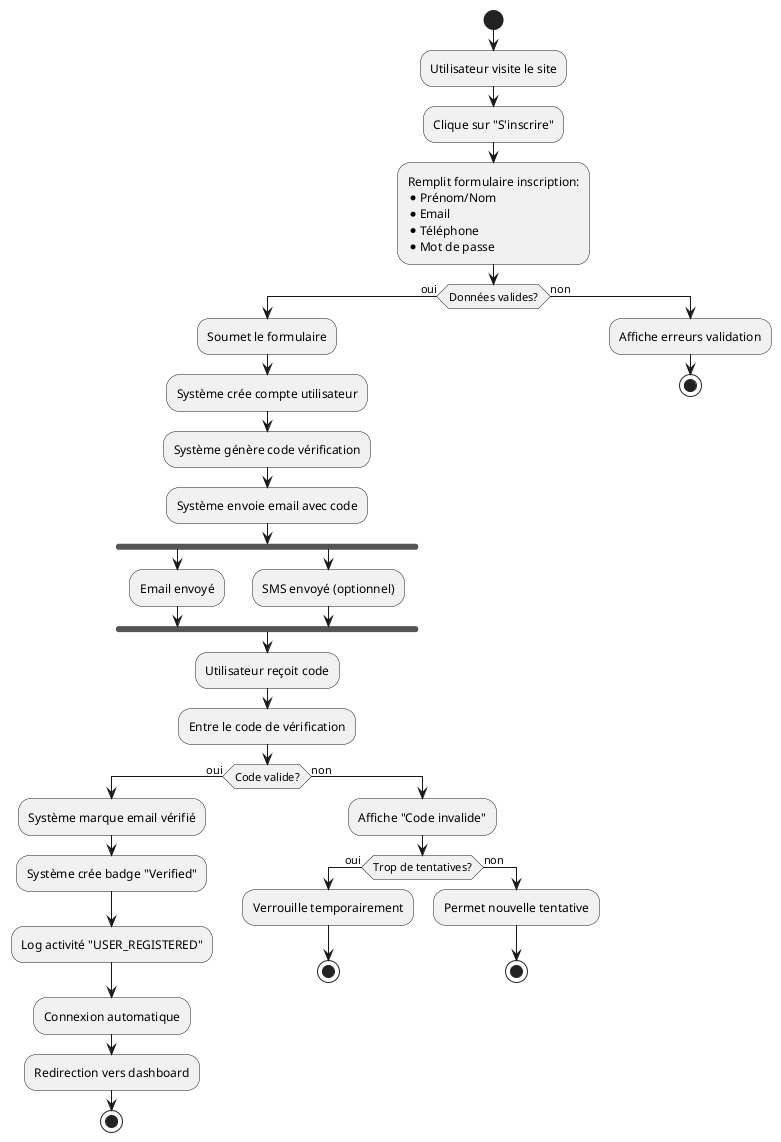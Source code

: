 @startuml activite_inscription
start

:Utilisateur visite le site;
:Clique sur "S'inscrire";

:Remplit formulaire inscription:
* Prénom/Nom
* Email
* Téléphone
* Mot de passe;

if (Données valides?) then (oui)
    :Soumet le formulaire;
    :Système crée compte utilisateur;
    :Système génère code vérification;
    :Système envoie email avec code;

    fork
        :Email envoyé;
    fork again
        :SMS envoyé (optionnel);
    end fork

    :Utilisateur reçoit code;
    :Entre le code de vérification;

    if (Code valide?) then (oui)
        :Système marque email vérifié;
        :Système crée badge "Verified";
        :Log activité "USER_REGISTERED";
        :Connexion automatique;
        :Redirection vers dashboard;
        stop
    else (non)
        :Affiche "Code invalide";
        if (Trop de tentatives?) then (oui)
            :Verrouille temporairement;
            stop
        else (non)
            :Permet nouvelle tentative;
            stop
        endif
    endif

else (non)
    :Affiche erreurs validation;
    stop
endif

@enduml
